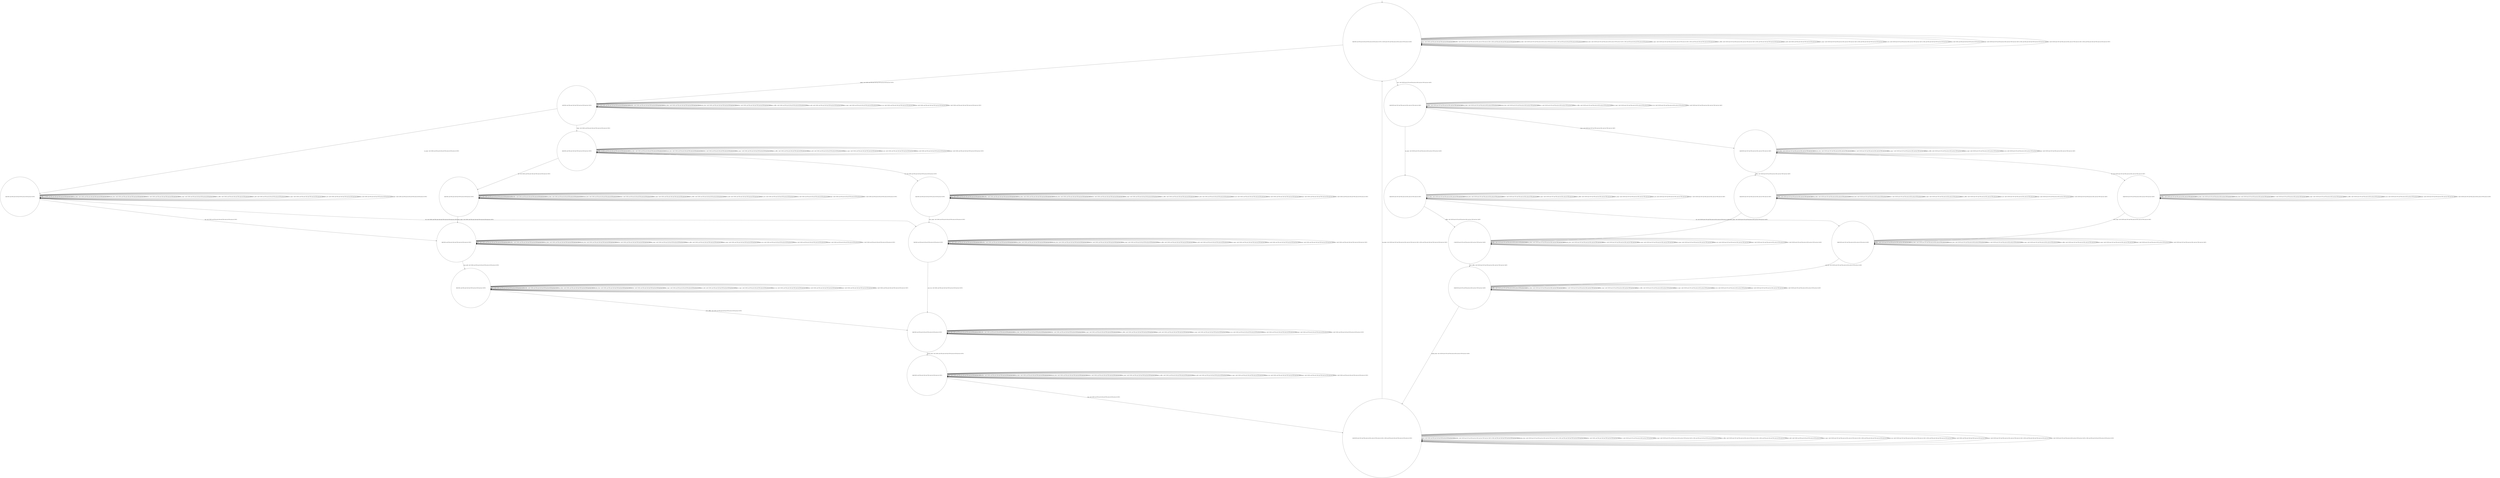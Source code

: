 digraph g {
	edge [lblstyle="above, sloped"];
	s0 [shape="circle" label="0@[((DOL and TEA and CAP and TON and not EUR and not COF) or (EUR and COF and TEA and not DOL and not TON and not CAP))]"];
	s1 [shape="circle" label="1@[((DOL and TEA and CAP and TON and not EUR and not COF))]"];
	s2 [shape="circle" label="2@[((DOL and TEA and CAP and TON and not EUR and not COF))]"];
	s3 [shape="circle" label="3@[((DOL and TEA and CAP and TON and not EUR and not COF))]"];
	s4 [shape="circle" label="4@[((DOL and TEA and CAP and TON and not EUR and not COF))]"];
	s5 [shape="circle" label="5@[((DOL and TEA and CAP and TON and not EUR and not COF))]"];
	s6 [shape="circle" label="6@[((DOL and TEA and CAP and TON and not EUR and not COF))]"];
	s7 [shape="circle" label="7@[((DOL and TEA and CAP and TON and not EUR and not COF))]"];
	s8 [shape="circle" label="8@[((DOL and TEA and CAP and TON and not EUR and not COF))]"];
	s9 [shape="circle" label="9@[((DOL and TEA and CAP and TON and not EUR and not COF))]"];
	s10 [shape="circle" label="10@[((DOL and TEA and CAP and TON and not EUR and not COF))]"];
	s11 [shape="circle" label="11@[((EUR and COF and TEA and not DOL and not TON and not CAP) or (DOL and TEA and CAP and TON and not EUR and not COF))]"];
	s12 [shape="circle" label="12@[((EUR and COF and TEA and not DOL and not TON and not CAP))]"];
	s13 [shape="circle" label="13@[((EUR and COF and TEA and not DOL and not TON and not CAP))]"];
	s14 [shape="circle" label="14@[((EUR and COF and TEA and not DOL and not TON and not CAP))]"];
	s15 [shape="circle" label="15@[((EUR and COF and TEA and not DOL and not TON and not CAP))]"];
	s16 [shape="circle" label="16@[((EUR and COF and TEA and not DOL and not TON and not CAP))]"];
	s17 [shape="circle" label="17@[((EUR and COF and TEA and not DOL and not TON and not CAP))]"];
	s18 [shape="circle" label="18@[((EUR and COF and TEA and not DOL and not TON and not CAP))]"];
	s19 [shape="circle" label="19@[((EUR and COF and TEA and not DOL and not TON and not CAP))]"];
	s0 -> s0 [label="cap / nok() [((DOL and TEA and CAP and TON and not EUR and not COF))]"];
	s0 -> s0 [label="coffee / nok() [((EUR and COF and TEA and not DOL and not TON and not CAP) or (DOL and TEA and CAP and TON and not EUR and not COF))]"];
	s0 -> s0 [label="cup_taken / nok() [((EUR and COF and TEA and not DOL and not TON and not CAP) or (DOL and TEA and CAP and TON and not EUR and not COF))]"];
	s0 -> s0 [label="display_done / nok() [((EUR and COF and TEA and not DOL and not TON and not CAP) or (DOL and TEA and CAP and TON and not EUR and not COF))]"];
	s0 -> s1 [label="dollar / ok() [((DOL and TEA and CAP and TON and not EUR and not COF))]"];
	s0 -> s12 [label="euro / ok() [((EUR and COF and TEA and not DOL and not TON and not CAP))]"];
	s0 -> s0 [label="no_sugar / nok() [((EUR and COF and TEA and not DOL and not TON and not CAP) or (DOL and TEA and CAP and TON and not EUR and not COF))]"];
	s0 -> s0 [label="pour_coffee / nok() [((EUR and COF and TEA and not DOL and not TON and not CAP) or (DOL and TEA and CAP and TON and not EUR and not COF))]"];
	s0 -> s0 [label="pour_milk / nok() [((DOL and TEA and CAP and TON and not EUR and not COF))]"];
	s0 -> s0 [label="pour_sugar / nok() [((EUR and COF and TEA and not DOL and not TON and not CAP) or (DOL and TEA and CAP and TON and not EUR and not COF))]"];
	s0 -> s0 [label="pour_tea / nok() [((EUR and COF and TEA and not DOL and not TON and not CAP) or (DOL and TEA and CAP and TON and not EUR and not COF))]"];
	s0 -> s0 [label="ring / nok() [((DOL and TEA and CAP and TON and not EUR and not COF))]"];
	s0 -> s0 [label="sugar / nok() [((EUR and COF and TEA and not DOL and not TON and not CAP) or (DOL and TEA and CAP and TON and not EUR and not COF))]"];
	s0 -> s0 [label="tea / nok() [((EUR and COF and TEA and not DOL and not TON and not CAP) or (DOL and TEA and CAP and TON and not EUR and not COF))]"];
	s1 -> s1 [label="cap / nok() [((DOL and TEA and CAP and TON and not EUR and not COF))]"];
	s1 -> s1 [label="coffee / nok() [((DOL and TEA and CAP and TON and not EUR and not COF))]"];
	s1 -> s1 [label="cup_taken / nok() [((DOL and TEA and CAP and TON and not EUR and not COF))]"];
	s1 -> s1 [label="display_done / nok() [((DOL and TEA and CAP and TON and not EUR and not COF))]"];
	s1 -> s1 [label="dollar / nok() [((DOL and TEA and CAP and TON and not EUR and not COF))]"];
	s1 -> s2 [label="no_sugar / ok() [((DOL and TEA and CAP and TON and not EUR and not COF))]"];
	s1 -> s1 [label="pour_coffee / nok() [((DOL and TEA and CAP and TON and not EUR and not COF))]"];
	s1 -> s1 [label="pour_milk / nok() [((DOL and TEA and CAP and TON and not EUR and not COF))]"];
	s1 -> s1 [label="pour_sugar / nok() [((DOL and TEA and CAP and TON and not EUR and not COF))]"];
	s1 -> s1 [label="pour_tea / nok() [((DOL and TEA and CAP and TON and not EUR and not COF))]"];
	s1 -> s1 [label="ring / nok() [((DOL and TEA and CAP and TON and not EUR and not COF))]"];
	s1 -> s3 [label="sugar / ok() [((DOL and TEA and CAP and TON and not EUR and not COF))]"];
	s1 -> s1 [label="tea / nok() [((DOL and TEA and CAP and TON and not EUR and not COF))]"];
	s2 -> s6 [label="cap / ok() [((DOL and TEA and CAP and TON and not EUR and not COF))]"];
	s2 -> s2 [label="coffee / Ω [((DOL and TEA and CAP and TON and not EUR and not COF))]"];
	s2 -> s2 [label="cup_taken / nok() [((DOL and TEA and CAP and TON and not EUR and not COF))]"];
	s2 -> s2 [label="display_done / nok() [((DOL and TEA and CAP and TON and not EUR and not COF))]"];
	s2 -> s2 [label="dollar / nok() [((DOL and TEA and CAP and TON and not EUR and not COF))]"];
	s2 -> s2 [label="no_sugar / nok() [((DOL and TEA and CAP and TON and not EUR and not COF))]"];
	s2 -> s2 [label="pour_coffee / nok() [((DOL and TEA and CAP and TON and not EUR and not COF))]"];
	s2 -> s2 [label="pour_milk / nok() [((DOL and TEA and CAP and TON and not EUR and not COF))]"];
	s2 -> s2 [label="pour_sugar / nok() [((DOL and TEA and CAP and TON and not EUR and not COF))]"];
	s2 -> s2 [label="pour_tea / nok() [((DOL and TEA and CAP and TON and not EUR and not COF))]"];
	s2 -> s2 [label="ring / nok() [((DOL and TEA and CAP and TON and not EUR and not COF))]"];
	s2 -> s2 [label="sugar / void() [((DOL and TEA and CAP and TON and not EUR and not COF))]"];
	s2 -> s7 [label="tea / ok() [((DOL and TEA and CAP and TON and not EUR and not COF))]"];
	s3 -> s4 [label="cap / ok() [((DOL and TEA and CAP and TON and not EUR and not COF))]"];
	s3 -> s3 [label="coffee / Ω [((DOL and TEA and CAP and TON and not EUR and not COF))]"];
	s3 -> s3 [label="cup_taken / nok() [((DOL and TEA and CAP and TON and not EUR and not COF))]"];
	s3 -> s3 [label="display_done / nok() [((DOL and TEA and CAP and TON and not EUR and not COF))]"];
	s3 -> s3 [label="dollar / nok() [((DOL and TEA and CAP and TON and not EUR and not COF))]"];
	s3 -> s3 [label="no_sugar / void() [((DOL and TEA and CAP and TON and not EUR and not COF))]"];
	s3 -> s3 [label="pour_coffee / nok() [((DOL and TEA and CAP and TON and not EUR and not COF))]"];
	s3 -> s3 [label="pour_milk / nok() [((DOL and TEA and CAP and TON and not EUR and not COF))]"];
	s3 -> s3 [label="pour_sugar / nok() [((DOL and TEA and CAP and TON and not EUR and not COF))]"];
	s3 -> s3 [label="pour_tea / nok() [((DOL and TEA and CAP and TON and not EUR and not COF))]"];
	s3 -> s3 [label="ring / nok() [((DOL and TEA and CAP and TON and not EUR and not COF))]"];
	s3 -> s3 [label="sugar / nok() [((DOL and TEA and CAP and TON and not EUR and not COF))]"];
	s3 -> s5 [label="tea / ok() [((DOL and TEA and CAP and TON and not EUR and not COF))]"];
	s4 -> s4 [label="cap / nok() [((DOL and TEA and CAP and TON and not EUR and not COF))]"];
	s4 -> s4 [label="coffee / void() [((DOL and TEA and CAP and TON and not EUR and not COF))]"];
	s4 -> s4 [label="cup_taken / nok() [((DOL and TEA and CAP and TON and not EUR and not COF))]"];
	s4 -> s4 [label="display_done / nok() [((DOL and TEA and CAP and TON and not EUR and not COF))]"];
	s4 -> s4 [label="dollar / nok() [((DOL and TEA and CAP and TON and not EUR and not COF))]"];
	s4 -> s4 [label="no_sugar / nok() [((DOL and TEA and CAP and TON and not EUR and not COF))]"];
	s4 -> s4 [label="pour_coffee / nok() [((DOL and TEA and CAP and TON and not EUR and not COF))]"];
	s4 -> s4 [label="pour_milk / nok() [((DOL and TEA and CAP and TON and not EUR and not COF))]"];
	s4 -> s6 [label="pour_sugar / ok() [((DOL and TEA and CAP and TON and not EUR and not COF))]"];
	s4 -> s4 [label="pour_tea / nok() [((DOL and TEA and CAP and TON and not EUR and not COF))]"];
	s4 -> s4 [label="ring / nok() [((DOL and TEA and CAP and TON and not EUR and not COF))]"];
	s4 -> s4 [label="sugar / nok() [((DOL and TEA and CAP and TON and not EUR and not COF))]"];
	s4 -> s4 [label="tea / void() [((DOL and TEA and CAP and TON and not EUR and not COF))]"];
	s5 -> s5 [label="cap / void() [((DOL and TEA and CAP and TON and not EUR and not COF))]"];
	s5 -> s5 [label="coffee / void() [((DOL and TEA and CAP and TON and not EUR and not COF))]"];
	s5 -> s5 [label="cup_taken / nok() [((DOL and TEA and CAP and TON and not EUR and not COF))]"];
	s5 -> s5 [label="display_done / nok() [((DOL and TEA and CAP and TON and not EUR and not COF))]"];
	s5 -> s5 [label="dollar / nok() [((DOL and TEA and CAP and TON and not EUR and not COF))]"];
	s5 -> s5 [label="no_sugar / nok() [((DOL and TEA and CAP and TON and not EUR and not COF))]"];
	s5 -> s5 [label="pour_coffee / nok() [((DOL and TEA and CAP and TON and not EUR and not COF))]"];
	s5 -> s5 [label="pour_milk / nok() [((DOL and TEA and CAP and TON and not EUR and not COF))]"];
	s5 -> s7 [label="pour_sugar / ok() [((DOL and TEA and CAP and TON and not EUR and not COF))]"];
	s5 -> s5 [label="pour_tea / nok() [((DOL and TEA and CAP and TON and not EUR and not COF))]"];
	s5 -> s5 [label="ring / nok() [((DOL and TEA and CAP and TON and not EUR and not COF))]"];
	s5 -> s5 [label="sugar / nok() [((DOL and TEA and CAP and TON and not EUR and not COF))]"];
	s5 -> s5 [label="tea / nok() [((DOL and TEA and CAP and TON and not EUR and not COF))]"];
	s6 -> s6 [label="cap / nok() [((DOL and TEA and CAP and TON and not EUR and not COF))]"];
	s6 -> s6 [label="coffee / void() [((DOL and TEA and CAP and TON and not EUR and not COF))]"];
	s6 -> s6 [label="cup_taken / nok() [((DOL and TEA and CAP and TON and not EUR and not COF))]"];
	s6 -> s6 [label="display_done / nok() [((DOL and TEA and CAP and TON and not EUR and not COF))]"];
	s6 -> s6 [label="dollar / nok() [((DOL and TEA and CAP and TON and not EUR and not COF))]"];
	s6 -> s6 [label="no_sugar / nok() [((DOL and TEA and CAP and TON and not EUR and not COF))]"];
	s6 -> s6 [label="pour_coffee / nok() [((DOL and TEA and CAP and TON and not EUR and not COF))]"];
	s6 -> s9 [label="pour_milk / ok() [((DOL and TEA and CAP and TON and not EUR and not COF))]"];
	s6 -> s6 [label="pour_sugar / nok() [((DOL and TEA and CAP and TON and not EUR and not COF))]"];
	s6 -> s6 [label="pour_tea / nok() [((DOL and TEA and CAP and TON and not EUR and not COF))]"];
	s6 -> s6 [label="ring / nok() [((DOL and TEA and CAP and TON and not EUR and not COF))]"];
	s6 -> s6 [label="sugar / nok() [((DOL and TEA and CAP and TON and not EUR and not COF))]"];
	s6 -> s6 [label="tea / void() [((DOL and TEA and CAP and TON and not EUR and not COF))]"];
	s7 -> s7 [label="cap / void() [((DOL and TEA and CAP and TON and not EUR and not COF))]"];
	s7 -> s7 [label="coffee / void() [((DOL and TEA and CAP and TON and not EUR and not COF))]"];
	s7 -> s7 [label="cup_taken / nok() [((DOL and TEA and CAP and TON and not EUR and not COF))]"];
	s7 -> s7 [label="display_done / nok() [((DOL and TEA and CAP and TON and not EUR and not COF))]"];
	s7 -> s7 [label="dollar / nok() [((DOL and TEA and CAP and TON and not EUR and not COF))]"];
	s7 -> s7 [label="no_sugar / nok() [((DOL and TEA and CAP and TON and not EUR and not COF))]"];
	s7 -> s7 [label="pour_coffee / nok() [((DOL and TEA and CAP and TON and not EUR and not COF))]"];
	s7 -> s7 [label="pour_milk / nok() [((DOL and TEA and CAP and TON and not EUR and not COF))]"];
	s7 -> s7 [label="pour_sugar / nok() [((DOL and TEA and CAP and TON and not EUR and not COF))]"];
	s7 -> s8 [label="pour_tea / ok() [((DOL and TEA and CAP and TON and not EUR and not COF))]"];
	s7 -> s7 [label="ring / nok() [((DOL and TEA and CAP and TON and not EUR and not COF))]"];
	s7 -> s7 [label="sugar / nok() [((DOL and TEA and CAP and TON and not EUR and not COF))]"];
	s7 -> s7 [label="tea / nok() [((DOL and TEA and CAP and TON and not EUR and not COF))]"];
	s8 -> s8 [label="cap / nok() [((DOL and TEA and CAP and TON and not EUR and not COF))]"];
	s8 -> s8 [label="coffee / nok() [((DOL and TEA and CAP and TON and not EUR and not COF))]"];
	s8 -> s8 [label="cup_taken / nok() [((DOL and TEA and CAP and TON and not EUR and not COF))]"];
	s8 -> s10 [label="display_done / ok() [((DOL and TEA and CAP and TON and not EUR and not COF))]"];
	s8 -> s8 [label="dollar / nok() [((DOL and TEA and CAP and TON and not EUR and not COF))]"];
	s8 -> s8 [label="no_sugar / nok() [((DOL and TEA and CAP and TON and not EUR and not COF))]"];
	s8 -> s8 [label="pour_coffee / nok() [((DOL and TEA and CAP and TON and not EUR and not COF))]"];
	s8 -> s8 [label="pour_milk / nok() [((DOL and TEA and CAP and TON and not EUR and not COF))]"];
	s8 -> s8 [label="pour_sugar / nok() [((DOL and TEA and CAP and TON and not EUR and not COF))]"];
	s8 -> s8 [label="pour_tea / nok() [((DOL and TEA and CAP and TON and not EUR and not COF))]"];
	s8 -> s8 [label="ring / nok() [((DOL and TEA and CAP and TON and not EUR and not COF))]"];
	s8 -> s8 [label="sugar / nok() [((DOL and TEA and CAP and TON and not EUR and not COF))]"];
	s8 -> s8 [label="tea / nok() [((DOL and TEA and CAP and TON and not EUR and not COF))]"];
	s9 -> s9 [label="cap / nok() [((DOL and TEA and CAP and TON and not EUR and not COF))]"];
	s9 -> s9 [label="coffee / nok() [((DOL and TEA and CAP and TON and not EUR and not COF))]"];
	s9 -> s9 [label="cup_taken / nok() [((DOL and TEA and CAP and TON and not EUR and not COF))]"];
	s9 -> s9 [label="display_done / nok() [((DOL and TEA and CAP and TON and not EUR and not COF))]"];
	s9 -> s9 [label="dollar / nok() [((DOL and TEA and CAP and TON and not EUR and not COF))]"];
	s9 -> s9 [label="no_sugar / nok() [((DOL and TEA and CAP and TON and not EUR and not COF))]"];
	s9 -> s8 [label="pour_coffee / ok() [((DOL and TEA and CAP and TON and not EUR and not COF))]"];
	s9 -> s9 [label="pour_milk / nok() [((DOL and TEA and CAP and TON and not EUR and not COF))]"];
	s9 -> s9 [label="pour_sugar / nok() [((DOL and TEA and CAP and TON and not EUR and not COF))]"];
	s9 -> s9 [label="pour_tea / nok() [((DOL and TEA and CAP and TON and not EUR and not COF))]"];
	s9 -> s9 [label="ring / nok() [((DOL and TEA and CAP and TON and not EUR and not COF))]"];
	s9 -> s9 [label="sugar / nok() [((DOL and TEA and CAP and TON and not EUR and not COF))]"];
	s9 -> s9 [label="tea / nok() [((DOL and TEA and CAP and TON and not EUR and not COF))]"];
	s10 -> s10 [label="cap / nok() [((DOL and TEA and CAP and TON and not EUR and not COF))]"];
	s10 -> s10 [label="coffee / nok() [((DOL and TEA and CAP and TON and not EUR and not COF))]"];
	s10 -> s10 [label="cup_taken / nok() [((DOL and TEA and CAP and TON and not EUR and not COF))]"];
	s10 -> s10 [label="display_done / nok() [((DOL and TEA and CAP and TON and not EUR and not COF))]"];
	s10 -> s10 [label="dollar / nok() [((DOL and TEA and CAP and TON and not EUR and not COF))]"];
	s10 -> s10 [label="no_sugar / nok() [((DOL and TEA and CAP and TON and not EUR and not COF))]"];
	s10 -> s10 [label="pour_coffee / nok() [((DOL and TEA and CAP and TON and not EUR and not COF))]"];
	s10 -> s10 [label="pour_milk / nok() [((DOL and TEA and CAP and TON and not EUR and not COF))]"];
	s10 -> s10 [label="pour_sugar / nok() [((DOL and TEA and CAP and TON and not EUR and not COF))]"];
	s10 -> s10 [label="pour_tea / nok() [((DOL and TEA and CAP and TON and not EUR and not COF))]"];
	s10 -> s11 [label="ring / ok() [((DOL and TEA and CAP and TON and not EUR and not COF))]"];
	s10 -> s10 [label="sugar / nok() [((DOL and TEA and CAP and TON and not EUR and not COF))]"];
	s10 -> s10 [label="tea / nok() [((DOL and TEA and CAP and TON and not EUR and not COF))]"];
	s11 -> s11 [label="cap / nok() [((DOL and TEA and CAP and TON and not EUR and not COF))]"];
	s11 -> s11 [label="coffee / nok() [((EUR and COF and TEA and not DOL and not TON and not CAP) or (DOL and TEA and CAP and TON and not EUR and not COF))]"];
	s11 -> s0 [label="cup_taken / ok() [((EUR and COF and TEA and not DOL and not TON and not CAP) or (DOL and TEA and CAP and TON and not EUR and not COF))]"];
	s11 -> s11 [label="display_done / nok() [((EUR and COF and TEA and not DOL and not TON and not CAP) or (DOL and TEA and CAP and TON and not EUR and not COF))]"];
	s11 -> s11 [label="dollar / nok() [((DOL and TEA and CAP and TON and not EUR and not COF))]"];
	s11 -> s11 [label="euro / nok() [((EUR and COF and TEA and not DOL and not TON and not CAP))]"];
	s11 -> s11 [label="no_sugar / nok() [((EUR and COF and TEA and not DOL and not TON and not CAP) or (DOL and TEA and CAP and TON and not EUR and not COF))]"];
	s11 -> s11 [label="pour_coffee / nok() [((EUR and COF and TEA and not DOL and not TON and not CAP) or (DOL and TEA and CAP and TON and not EUR and not COF))]"];
	s11 -> s11 [label="pour_milk / nok() [((DOL and TEA and CAP and TON and not EUR and not COF))]"];
	s11 -> s11 [label="pour_sugar / nok() [((EUR and COF and TEA and not DOL and not TON and not CAP) or (DOL and TEA and CAP and TON and not EUR and not COF))]"];
	s11 -> s11 [label="pour_tea / nok() [((EUR and COF and TEA and not DOL and not TON and not CAP) or (DOL and TEA and CAP and TON and not EUR and not COF))]"];
	s11 -> s11 [label="ring / nok() [((DOL and TEA and CAP and TON and not EUR and not COF))]"];
	s11 -> s11 [label="sugar / nok() [((EUR and COF and TEA and not DOL and not TON and not CAP) or (DOL and TEA and CAP and TON and not EUR and not COF))]"];
	s11 -> s11 [label="tea / nok() [((EUR and COF and TEA and not DOL and not TON and not CAP) or (DOL and TEA and CAP and TON and not EUR and not COF))]"];
	s12 -> s12 [label="coffee / nok() [((EUR and COF and TEA and not DOL and not TON and not CAP))]"];
	s12 -> s12 [label="cup_taken / nok() [((EUR and COF and TEA and not DOL and not TON and not CAP))]"];
	s12 -> s12 [label="display_done / nok() [((EUR and COF and TEA and not DOL and not TON and not CAP))]"];
	s12 -> s12 [label="euro / nok() [((EUR and COF and TEA and not DOL and not TON and not CAP))]"];
	s12 -> s13 [label="no_sugar / ok() [((EUR and COF and TEA and not DOL and not TON and not CAP))]"];
	s12 -> s12 [label="pour_coffee / nok() [((EUR and COF and TEA and not DOL and not TON and not CAP))]"];
	s12 -> s12 [label="pour_sugar / nok() [((EUR and COF and TEA and not DOL and not TON and not CAP))]"];
	s12 -> s12 [label="pour_tea / nok() [((EUR and COF and TEA and not DOL and not TON and not CAP))]"];
	s12 -> s14 [label="sugar / ok() [((EUR and COF and TEA and not DOL and not TON and not CAP))]"];
	s12 -> s12 [label="tea / nok() [((EUR and COF and TEA and not DOL and not TON and not CAP))]"];
	s13 -> s17 [label="coffee / ok() [((EUR and COF and TEA and not DOL and not TON and not CAP))]"];
	s13 -> s13 [label="cup_taken / nok() [((EUR and COF and TEA and not DOL and not TON and not CAP))]"];
	s13 -> s13 [label="display_done / nok() [((EUR and COF and TEA and not DOL and not TON and not CAP))]"];
	s13 -> s13 [label="euro / nok() [((EUR and COF and TEA and not DOL and not TON and not CAP))]"];
	s13 -> s13 [label="no_sugar / nok() [((EUR and COF and TEA and not DOL and not TON and not CAP))]"];
	s13 -> s13 [label="pour_coffee / nok() [((EUR and COF and TEA and not DOL and not TON and not CAP))]"];
	s13 -> s13 [label="pour_sugar / nok() [((EUR and COF and TEA and not DOL and not TON and not CAP))]"];
	s13 -> s13 [label="pour_tea / nok() [((EUR and COF and TEA and not DOL and not TON and not CAP))]"];
	s13 -> s13 [label="sugar / void() [((EUR and COF and TEA and not DOL and not TON and not CAP))]"];
	s13 -> s18 [label="tea / ok() [((EUR and COF and TEA and not DOL and not TON and not CAP))]"];
	s14 -> s15 [label="coffee / ok() [((EUR and COF and TEA and not DOL and not TON and not CAP))]"];
	s14 -> s14 [label="cup_taken / nok() [((EUR and COF and TEA and not DOL and not TON and not CAP))]"];
	s14 -> s14 [label="display_done / nok() [((EUR and COF and TEA and not DOL and not TON and not CAP))]"];
	s14 -> s14 [label="euro / nok() [((EUR and COF and TEA and not DOL and not TON and not CAP))]"];
	s14 -> s14 [label="no_sugar / void() [((EUR and COF and TEA and not DOL and not TON and not CAP))]"];
	s14 -> s14 [label="pour_coffee / nok() [((EUR and COF and TEA and not DOL and not TON and not CAP))]"];
	s14 -> s14 [label="pour_sugar / nok() [((EUR and COF and TEA and not DOL and not TON and not CAP))]"];
	s14 -> s14 [label="pour_tea / nok() [((EUR and COF and TEA and not DOL and not TON and not CAP))]"];
	s14 -> s14 [label="sugar / nok() [((EUR and COF and TEA and not DOL and not TON and not CAP))]"];
	s14 -> s16 [label="tea / ok() [((EUR and COF and TEA and not DOL and not TON and not CAP))]"];
	s15 -> s15 [label="coffee / nok() [((EUR and COF and TEA and not DOL and not TON and not CAP))]"];
	s15 -> s15 [label="cup_taken / nok() [((EUR and COF and TEA and not DOL and not TON and not CAP))]"];
	s15 -> s15 [label="display_done / nok() [((EUR and COF and TEA and not DOL and not TON and not CAP))]"];
	s15 -> s15 [label="euro / nok() [((EUR and COF and TEA and not DOL and not TON and not CAP))]"];
	s15 -> s15 [label="no_sugar / nok() [((EUR and COF and TEA and not DOL and not TON and not CAP))]"];
	s15 -> s15 [label="pour_coffee / nok() [((EUR and COF and TEA and not DOL and not TON and not CAP))]"];
	s15 -> s17 [label="pour_sugar / ok() [((EUR and COF and TEA and not DOL and not TON and not CAP))]"];
	s15 -> s15 [label="pour_tea / nok() [((EUR and COF and TEA and not DOL and not TON and not CAP))]"];
	s15 -> s15 [label="sugar / nok() [((EUR and COF and TEA and not DOL and not TON and not CAP))]"];
	s15 -> s15 [label="tea / void() [((EUR and COF and TEA and not DOL and not TON and not CAP))]"];
	s16 -> s16 [label="coffee / void() [((EUR and COF and TEA and not DOL and not TON and not CAP))]"];
	s16 -> s16 [label="cup_taken / nok() [((EUR and COF and TEA and not DOL and not TON and not CAP))]"];
	s16 -> s16 [label="display_done / nok() [((EUR and COF and TEA and not DOL and not TON and not CAP))]"];
	s16 -> s16 [label="euro / nok() [((EUR and COF and TEA and not DOL and not TON and not CAP))]"];
	s16 -> s16 [label="no_sugar / nok() [((EUR and COF and TEA and not DOL and not TON and not CAP))]"];
	s16 -> s16 [label="pour_coffee / nok() [((EUR and COF and TEA and not DOL and not TON and not CAP))]"];
	s16 -> s18 [label="pour_sugar / ok() [((EUR and COF and TEA and not DOL and not TON and not CAP))]"];
	s16 -> s16 [label="pour_tea / nok() [((EUR and COF and TEA and not DOL and not TON and not CAP))]"];
	s16 -> s16 [label="sugar / nok() [((EUR and COF and TEA and not DOL and not TON and not CAP))]"];
	s16 -> s16 [label="tea / nok() [((EUR and COF and TEA and not DOL and not TON and not CAP))]"];
	s17 -> s17 [label="coffee / nok() [((EUR and COF and TEA and not DOL and not TON and not CAP))]"];
	s17 -> s17 [label="cup_taken / nok() [((EUR and COF and TEA and not DOL and not TON and not CAP))]"];
	s17 -> s17 [label="display_done / nok() [((EUR and COF and TEA and not DOL and not TON and not CAP))]"];
	s17 -> s17 [label="euro / nok() [((EUR and COF and TEA and not DOL and not TON and not CAP))]"];
	s17 -> s17 [label="no_sugar / nok() [((EUR and COF and TEA and not DOL and not TON and not CAP))]"];
	s17 -> s19 [label="pour_coffee / ok() [((EUR and COF and TEA and not DOL and not TON and not CAP))]"];
	s17 -> s17 [label="pour_sugar / nok() [((EUR and COF and TEA and not DOL and not TON and not CAP))]"];
	s17 -> s17 [label="pour_tea / nok() [((EUR and COF and TEA and not DOL and not TON and not CAP))]"];
	s17 -> s17 [label="sugar / nok() [((EUR and COF and TEA and not DOL and not TON and not CAP))]"];
	s17 -> s17 [label="tea / void() [((EUR and COF and TEA and not DOL and not TON and not CAP))]"];
	s18 -> s18 [label="coffee / void() [((EUR and COF and TEA and not DOL and not TON and not CAP))]"];
	s18 -> s18 [label="cup_taken / nok() [((EUR and COF and TEA and not DOL and not TON and not CAP))]"];
	s18 -> s18 [label="display_done / nok() [((EUR and COF and TEA and not DOL and not TON and not CAP))]"];
	s18 -> s18 [label="euro / nok() [((EUR and COF and TEA and not DOL and not TON and not CAP))]"];
	s18 -> s18 [label="no_sugar / nok() [((EUR and COF and TEA and not DOL and not TON and not CAP))]"];
	s18 -> s18 [label="pour_coffee / nok() [((EUR and COF and TEA and not DOL and not TON and not CAP))]"];
	s18 -> s18 [label="pour_sugar / nok() [((EUR and COF and TEA and not DOL and not TON and not CAP))]"];
	s18 -> s19 [label="pour_tea / ok() [((EUR and COF and TEA and not DOL and not TON and not CAP))]"];
	s18 -> s18 [label="sugar / nok() [((EUR and COF and TEA and not DOL and not TON and not CAP))]"];
	s18 -> s18 [label="tea / nok() [((EUR and COF and TEA and not DOL and not TON and not CAP))]"];
	s19 -> s19 [label="coffee / nok() [((EUR and COF and TEA and not DOL and not TON and not CAP))]"];
	s19 -> s19 [label="cup_taken / nok() [((EUR and COF and TEA and not DOL and not TON and not CAP))]"];
	s19 -> s11 [label="display_done / ok() [((EUR and COF and TEA and not DOL and not TON and not CAP))]"];
	s19 -> s19 [label="euro / nok() [((EUR and COF and TEA and not DOL and not TON and not CAP))]"];
	s19 -> s19 [label="no_sugar / nok() [((EUR and COF and TEA and not DOL and not TON and not CAP))]"];
	s19 -> s19 [label="pour_coffee / nok() [((EUR and COF and TEA and not DOL and not TON and not CAP))]"];
	s19 -> s19 [label="pour_sugar / nok() [((EUR and COF and TEA and not DOL and not TON and not CAP))]"];
	s19 -> s19 [label="pour_tea / nok() [((EUR and COF and TEA and not DOL and not TON and not CAP))]"];
	s19 -> s19 [label="sugar / nok() [((EUR and COF and TEA and not DOL and not TON and not CAP))]"];
	s19 -> s19 [label="tea / nok() [((EUR and COF and TEA and not DOL and not TON and not CAP))]"];
	__start0 [label="" shape="none" width="0" height="0"];
	__start0 -> s0;
}